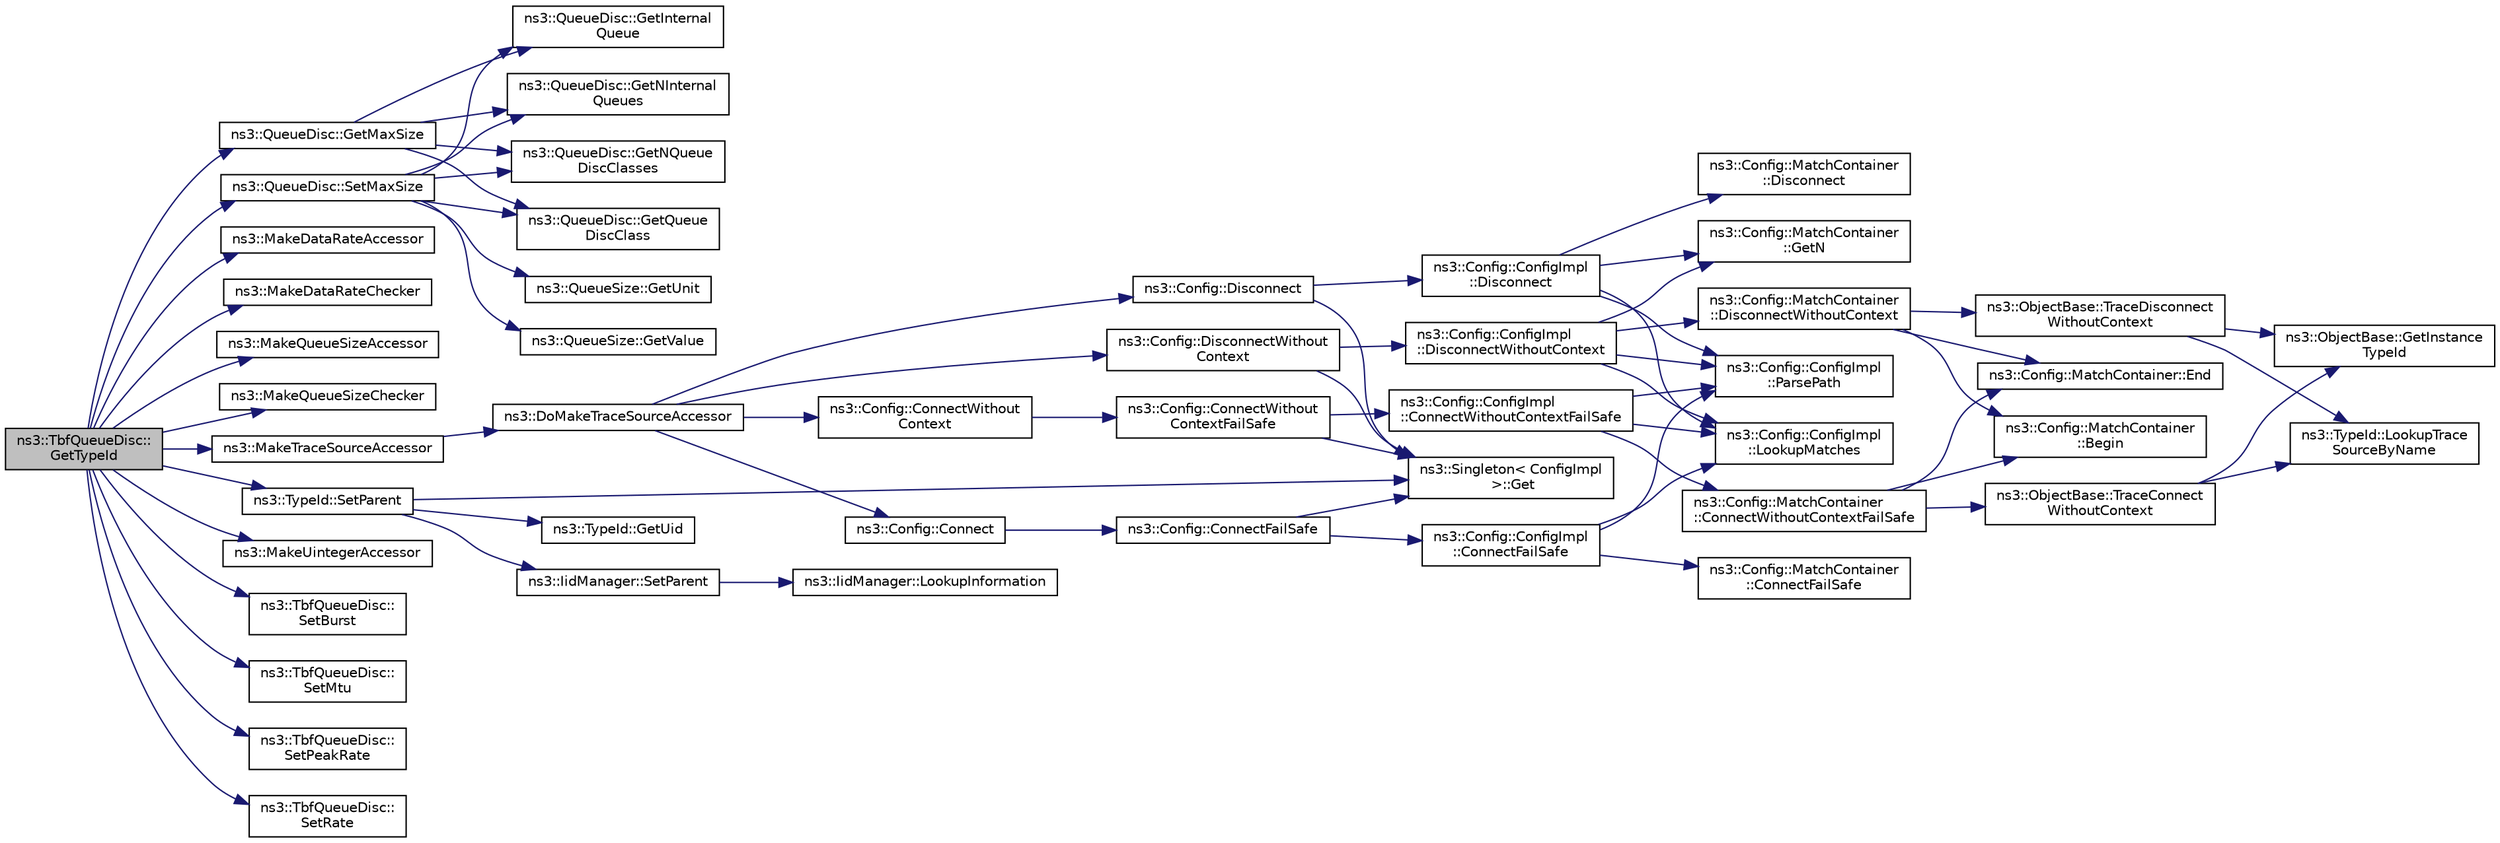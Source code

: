 digraph "ns3::TbfQueueDisc::GetTypeId"
{
 // LATEX_PDF_SIZE
  edge [fontname="Helvetica",fontsize="10",labelfontname="Helvetica",labelfontsize="10"];
  node [fontname="Helvetica",fontsize="10",shape=record];
  rankdir="LR";
  Node1 [label="ns3::TbfQueueDisc::\lGetTypeId",height=0.2,width=0.4,color="black", fillcolor="grey75", style="filled", fontcolor="black",tooltip="Get the type ID."];
  Node1 -> Node2 [color="midnightblue",fontsize="10",style="solid",fontname="Helvetica"];
  Node2 [label="ns3::QueueDisc::GetMaxSize",height=0.2,width=0.4,color="black", fillcolor="white", style="filled",URL="$classns3_1_1_queue_disc.html#a30acf59202fdbdc24b320d3500dc70d3",tooltip="Get the maximum size of the queue disc."];
  Node2 -> Node3 [color="midnightblue",fontsize="10",style="solid",fontname="Helvetica"];
  Node3 [label="ns3::QueueDisc::GetInternal\lQueue",height=0.2,width=0.4,color="black", fillcolor="white", style="filled",URL="$classns3_1_1_queue_disc.html#a41ba62e67ec4e9dda23d8eef1ab3e99b",tooltip="Get the i-th internal queue."];
  Node2 -> Node4 [color="midnightblue",fontsize="10",style="solid",fontname="Helvetica"];
  Node4 [label="ns3::QueueDisc::GetNInternal\lQueues",height=0.2,width=0.4,color="black", fillcolor="white", style="filled",URL="$classns3_1_1_queue_disc.html#ae47426b975eb58978099b9898b116802",tooltip="Get the number of internal queues."];
  Node2 -> Node5 [color="midnightblue",fontsize="10",style="solid",fontname="Helvetica"];
  Node5 [label="ns3::QueueDisc::GetNQueue\lDiscClasses",height=0.2,width=0.4,color="black", fillcolor="white", style="filled",URL="$classns3_1_1_queue_disc.html#aa43972223ab0ed4f1057f96f8e348ddf",tooltip="Get the number of queue disc classes."];
  Node2 -> Node6 [color="midnightblue",fontsize="10",style="solid",fontname="Helvetica"];
  Node6 [label="ns3::QueueDisc::GetQueue\lDiscClass",height=0.2,width=0.4,color="black", fillcolor="white", style="filled",URL="$classns3_1_1_queue_disc.html#aa41e320ffec30464ab594f5f8cc21780",tooltip="Get the i-th queue disc class."];
  Node1 -> Node7 [color="midnightblue",fontsize="10",style="solid",fontname="Helvetica"];
  Node7 [label="ns3::MakeDataRateAccessor",height=0.2,width=0.4,color="black", fillcolor="white", style="filled",URL="$group__attribute___data_rate.html#ga905aefe09d2264316577b639107673ec",tooltip="Create an AttributeAccessor for a class data member, or a lone class get functor or set method."];
  Node1 -> Node8 [color="midnightblue",fontsize="10",style="solid",fontname="Helvetica"];
  Node8 [label="ns3::MakeDataRateChecker",height=0.2,width=0.4,color="black", fillcolor="white", style="filled",URL="$group__attribute___data_rate.html#gafda8d204cd0b164a039304e98e5f9987",tooltip=" "];
  Node1 -> Node9 [color="midnightblue",fontsize="10",style="solid",fontname="Helvetica"];
  Node9 [label="ns3::MakeQueueSizeAccessor",height=0.2,width=0.4,color="black", fillcolor="white", style="filled",URL="$namespacens3.html#a6a373fd779223ef5bee77f6953a5ad0c",tooltip=" "];
  Node1 -> Node10 [color="midnightblue",fontsize="10",style="solid",fontname="Helvetica"];
  Node10 [label="ns3::MakeQueueSizeChecker",height=0.2,width=0.4,color="black", fillcolor="white", style="filled",URL="$namespacens3.html#a277d6f00f87abb5cd332213c6b0b53a8",tooltip=" "];
  Node1 -> Node11 [color="midnightblue",fontsize="10",style="solid",fontname="Helvetica"];
  Node11 [label="ns3::MakeTraceSourceAccessor",height=0.2,width=0.4,color="black", fillcolor="white", style="filled",URL="$group__tracing.html#gab21a770b9855af4e8f69f7531ea4a6b0",tooltip="Create a TraceSourceAccessor which will control access to the underlying trace source."];
  Node11 -> Node12 [color="midnightblue",fontsize="10",style="solid",fontname="Helvetica"];
  Node12 [label="ns3::DoMakeTraceSourceAccessor",height=0.2,width=0.4,color="black", fillcolor="white", style="filled",URL="$group__tracing.html#ga58e9c4db480094cef0bb8d87118146e5",tooltip="MakeTraceSourceAccessor() implementation."];
  Node12 -> Node13 [color="midnightblue",fontsize="10",style="solid",fontname="Helvetica"];
  Node13 [label="ns3::Config::Connect",height=0.2,width=0.4,color="black", fillcolor="white", style="filled",URL="$group__config.html#ga4014f151241cd0939b6cb64409605736",tooltip=" "];
  Node13 -> Node14 [color="midnightblue",fontsize="10",style="solid",fontname="Helvetica"];
  Node14 [label="ns3::Config::ConnectFailSafe",height=0.2,width=0.4,color="black", fillcolor="white", style="filled",URL="$namespacens3_1_1_config.html#aad60d6903a15881b81e982ad5312114a",tooltip="This function will attempt to find all trace sources which match the input path and will then connect..."];
  Node14 -> Node15 [color="midnightblue",fontsize="10",style="solid",fontname="Helvetica"];
  Node15 [label="ns3::Config::ConfigImpl\l::ConnectFailSafe",height=0.2,width=0.4,color="black", fillcolor="white", style="filled",URL="$classns3_1_1_config_1_1_config_impl.html#a5761c70117341e4ea296917bc095e6c0",tooltip="This function will attempt to find all trace sources which match the input path and will then connect..."];
  Node15 -> Node16 [color="midnightblue",fontsize="10",style="solid",fontname="Helvetica"];
  Node16 [label="ns3::Config::MatchContainer\l::ConnectFailSafe",height=0.2,width=0.4,color="black", fillcolor="white", style="filled",URL="$classns3_1_1_config_1_1_match_container.html#a8f3c268d2e6a9daec975497d200ec324",tooltip="Connect the specified sink to all the objects stored in this container."];
  Node15 -> Node17 [color="midnightblue",fontsize="10",style="solid",fontname="Helvetica"];
  Node17 [label="ns3::Config::ConfigImpl\l::LookupMatches",height=0.2,width=0.4,color="black", fillcolor="white", style="filled",URL="$classns3_1_1_config_1_1_config_impl.html#aef8d461e235704cdeb8a85581ba249fb",tooltip=" "];
  Node15 -> Node18 [color="midnightblue",fontsize="10",style="solid",fontname="Helvetica"];
  Node18 [label="ns3::Config::ConfigImpl\l::ParsePath",height=0.2,width=0.4,color="black", fillcolor="white", style="filled",URL="$classns3_1_1_config_1_1_config_impl.html#ab482a563857309e0e70beba3af32be71",tooltip="Break a Config path into the leading path and the last leaf token."];
  Node14 -> Node19 [color="midnightblue",fontsize="10",style="solid",fontname="Helvetica"];
  Node19 [label="ns3::Singleton\< ConfigImpl\l \>::Get",height=0.2,width=0.4,color="black", fillcolor="white", style="filled",URL="$classns3_1_1_singleton.html#a80a2cd3c25a27ea72add7a9f7a141ffa",tooltip="Get a pointer to the singleton instance."];
  Node12 -> Node20 [color="midnightblue",fontsize="10",style="solid",fontname="Helvetica"];
  Node20 [label="ns3::Config::ConnectWithout\lContext",height=0.2,width=0.4,color="black", fillcolor="white", style="filled",URL="$group__config.html#gaa2f896aa7021f95fffabc80b2ec22e08",tooltip=" "];
  Node20 -> Node21 [color="midnightblue",fontsize="10",style="solid",fontname="Helvetica"];
  Node21 [label="ns3::Config::ConnectWithout\lContextFailSafe",height=0.2,width=0.4,color="black", fillcolor="white", style="filled",URL="$namespacens3_1_1_config.html#afe7da9182a8f57ffe79c2bd0e434af50",tooltip="This function will attempt to find all trace sources which match the input path and will then connect..."];
  Node21 -> Node22 [color="midnightblue",fontsize="10",style="solid",fontname="Helvetica"];
  Node22 [label="ns3::Config::ConfigImpl\l::ConnectWithoutContextFailSafe",height=0.2,width=0.4,color="black", fillcolor="white", style="filled",URL="$classns3_1_1_config_1_1_config_impl.html#ad1c0e6cee4c741cec307733401016046",tooltip="This function will attempt to find all trace sources which match the input path and will then connect..."];
  Node22 -> Node23 [color="midnightblue",fontsize="10",style="solid",fontname="Helvetica"];
  Node23 [label="ns3::Config::MatchContainer\l::ConnectWithoutContextFailSafe",height=0.2,width=0.4,color="black", fillcolor="white", style="filled",URL="$classns3_1_1_config_1_1_match_container.html#aa6369ee36c377bef74655264ff2cde3a",tooltip="Connect the specified sink to all the objects stored in this container."];
  Node23 -> Node24 [color="midnightblue",fontsize="10",style="solid",fontname="Helvetica"];
  Node24 [label="ns3::Config::MatchContainer\l::Begin",height=0.2,width=0.4,color="black", fillcolor="white", style="filled",URL="$classns3_1_1_config_1_1_match_container.html#afdad67605b13bdcf5a45a512563d1b6c",tooltip=" "];
  Node23 -> Node25 [color="midnightblue",fontsize="10",style="solid",fontname="Helvetica"];
  Node25 [label="ns3::Config::MatchContainer::End",height=0.2,width=0.4,color="black", fillcolor="white", style="filled",URL="$classns3_1_1_config_1_1_match_container.html#a6b65ea9c9c12467bf68edd5bcfe42a6d",tooltip=" "];
  Node23 -> Node26 [color="midnightblue",fontsize="10",style="solid",fontname="Helvetica"];
  Node26 [label="ns3::ObjectBase::TraceConnect\lWithoutContext",height=0.2,width=0.4,color="black", fillcolor="white", style="filled",URL="$classns3_1_1_object_base.html#a1be45f6fd561e75dcac9dfa81b2b81e4",tooltip="Connect a TraceSource to a Callback without a context."];
  Node26 -> Node27 [color="midnightblue",fontsize="10",style="solid",fontname="Helvetica"];
  Node27 [label="ns3::ObjectBase::GetInstance\lTypeId",height=0.2,width=0.4,color="black", fillcolor="white", style="filled",URL="$classns3_1_1_object_base.html#abe5b43a6f5b99a92a4c3122db31f06fb",tooltip="Get the most derived TypeId for this Object."];
  Node26 -> Node28 [color="midnightblue",fontsize="10",style="solid",fontname="Helvetica"];
  Node28 [label="ns3::TypeId::LookupTrace\lSourceByName",height=0.2,width=0.4,color="black", fillcolor="white", style="filled",URL="$classns3_1_1_type_id.html#a9a07e9b925ebf9257c9f4f0732901502",tooltip="Find a TraceSource by name."];
  Node22 -> Node17 [color="midnightblue",fontsize="10",style="solid",fontname="Helvetica"];
  Node22 -> Node18 [color="midnightblue",fontsize="10",style="solid",fontname="Helvetica"];
  Node21 -> Node19 [color="midnightblue",fontsize="10",style="solid",fontname="Helvetica"];
  Node12 -> Node29 [color="midnightblue",fontsize="10",style="solid",fontname="Helvetica"];
  Node29 [label="ns3::Config::Disconnect",height=0.2,width=0.4,color="black", fillcolor="white", style="filled",URL="$group__config.html#ga33e975bd2ed84e3353b2a3356d90fc1d",tooltip=" "];
  Node29 -> Node30 [color="midnightblue",fontsize="10",style="solid",fontname="Helvetica"];
  Node30 [label="ns3::Config::ConfigImpl\l::Disconnect",height=0.2,width=0.4,color="black", fillcolor="white", style="filled",URL="$classns3_1_1_config_1_1_config_impl.html#abd6c7a990f229c871f8ea486d7175ead",tooltip=" "];
  Node30 -> Node31 [color="midnightblue",fontsize="10",style="solid",fontname="Helvetica"];
  Node31 [label="ns3::Config::MatchContainer\l::Disconnect",height=0.2,width=0.4,color="black", fillcolor="white", style="filled",URL="$classns3_1_1_config_1_1_match_container.html#a578a5f5f24f309ae52c44643b99943c6",tooltip=" "];
  Node30 -> Node32 [color="midnightblue",fontsize="10",style="solid",fontname="Helvetica"];
  Node32 [label="ns3::Config::MatchContainer\l::GetN",height=0.2,width=0.4,color="black", fillcolor="white", style="filled",URL="$classns3_1_1_config_1_1_match_container.html#a9e7455e824d416a6658b429165481d5f",tooltip=" "];
  Node30 -> Node17 [color="midnightblue",fontsize="10",style="solid",fontname="Helvetica"];
  Node30 -> Node18 [color="midnightblue",fontsize="10",style="solid",fontname="Helvetica"];
  Node29 -> Node19 [color="midnightblue",fontsize="10",style="solid",fontname="Helvetica"];
  Node12 -> Node33 [color="midnightblue",fontsize="10",style="solid",fontname="Helvetica"];
  Node33 [label="ns3::Config::DisconnectWithout\lContext",height=0.2,width=0.4,color="black", fillcolor="white", style="filled",URL="$group__config.html#ga9979e293cae542020fada4824d0b3702",tooltip=" "];
  Node33 -> Node34 [color="midnightblue",fontsize="10",style="solid",fontname="Helvetica"];
  Node34 [label="ns3::Config::ConfigImpl\l::DisconnectWithoutContext",height=0.2,width=0.4,color="black", fillcolor="white", style="filled",URL="$classns3_1_1_config_1_1_config_impl.html#a025bd78733149bce2e9f41ddcf9afe36",tooltip=" "];
  Node34 -> Node35 [color="midnightblue",fontsize="10",style="solid",fontname="Helvetica"];
  Node35 [label="ns3::Config::MatchContainer\l::DisconnectWithoutContext",height=0.2,width=0.4,color="black", fillcolor="white", style="filled",URL="$classns3_1_1_config_1_1_match_container.html#a3fd31a2eda5b3ae7fc88fcad86a4de06",tooltip=" "];
  Node35 -> Node24 [color="midnightblue",fontsize="10",style="solid",fontname="Helvetica"];
  Node35 -> Node25 [color="midnightblue",fontsize="10",style="solid",fontname="Helvetica"];
  Node35 -> Node36 [color="midnightblue",fontsize="10",style="solid",fontname="Helvetica"];
  Node36 [label="ns3::ObjectBase::TraceDisconnect\lWithoutContext",height=0.2,width=0.4,color="black", fillcolor="white", style="filled",URL="$classns3_1_1_object_base.html#a460d74131ef97d9d7ba79c6d70b2f304",tooltip="Disconnect from a TraceSource a Callback previously connected without a context."];
  Node36 -> Node27 [color="midnightblue",fontsize="10",style="solid",fontname="Helvetica"];
  Node36 -> Node28 [color="midnightblue",fontsize="10",style="solid",fontname="Helvetica"];
  Node34 -> Node32 [color="midnightblue",fontsize="10",style="solid",fontname="Helvetica"];
  Node34 -> Node17 [color="midnightblue",fontsize="10",style="solid",fontname="Helvetica"];
  Node34 -> Node18 [color="midnightblue",fontsize="10",style="solid",fontname="Helvetica"];
  Node33 -> Node19 [color="midnightblue",fontsize="10",style="solid",fontname="Helvetica"];
  Node1 -> Node37 [color="midnightblue",fontsize="10",style="solid",fontname="Helvetica"];
  Node37 [label="ns3::MakeUintegerAccessor",height=0.2,width=0.4,color="black", fillcolor="white", style="filled",URL="$group__attribute___uinteger.html#gab877334ef73a924b42b65179d87d7244",tooltip="Create an AttributeAccessor for a class data member, or a lone class get functor or set method."];
  Node1 -> Node38 [color="midnightblue",fontsize="10",style="solid",fontname="Helvetica"];
  Node38 [label="ns3::TbfQueueDisc::\lSetBurst",height=0.2,width=0.4,color="black", fillcolor="white", style="filled",URL="$classns3_1_1_tbf_queue_disc.html#a2b2b09e9cf4d8179f5ecccefe0d87a01",tooltip="Set the size of the first bucket in bytes."];
  Node1 -> Node39 [color="midnightblue",fontsize="10",style="solid",fontname="Helvetica"];
  Node39 [label="ns3::QueueDisc::SetMaxSize",height=0.2,width=0.4,color="black", fillcolor="white", style="filled",URL="$classns3_1_1_queue_disc.html#abd75ea268b69372beefaade33194038c",tooltip="Set the maximum size of the queue disc."];
  Node39 -> Node3 [color="midnightblue",fontsize="10",style="solid",fontname="Helvetica"];
  Node39 -> Node4 [color="midnightblue",fontsize="10",style="solid",fontname="Helvetica"];
  Node39 -> Node5 [color="midnightblue",fontsize="10",style="solid",fontname="Helvetica"];
  Node39 -> Node6 [color="midnightblue",fontsize="10",style="solid",fontname="Helvetica"];
  Node39 -> Node40 [color="midnightblue",fontsize="10",style="solid",fontname="Helvetica"];
  Node40 [label="ns3::QueueSize::GetUnit",height=0.2,width=0.4,color="black", fillcolor="white", style="filled",URL="$classns3_1_1_queue_size.html#a7c9e4dd4d2565b656c2917f93d95482e",tooltip="Get the underlying unit."];
  Node39 -> Node41 [color="midnightblue",fontsize="10",style="solid",fontname="Helvetica"];
  Node41 [label="ns3::QueueSize::GetValue",height=0.2,width=0.4,color="black", fillcolor="white", style="filled",URL="$classns3_1_1_queue_size.html#aeda8ff9a290b06b028064beb7ef0a44a",tooltip="Get the underlying value."];
  Node1 -> Node42 [color="midnightblue",fontsize="10",style="solid",fontname="Helvetica"];
  Node42 [label="ns3::TbfQueueDisc::\lSetMtu",height=0.2,width=0.4,color="black", fillcolor="white", style="filled",URL="$classns3_1_1_tbf_queue_disc.html#acf174dcc5f058cec0366764578daf50c",tooltip="Set the size of the second bucket in bytes."];
  Node1 -> Node43 [color="midnightblue",fontsize="10",style="solid",fontname="Helvetica"];
  Node43 [label="ns3::TypeId::SetParent",height=0.2,width=0.4,color="black", fillcolor="white", style="filled",URL="$classns3_1_1_type_id.html#abaaca67ab7d2471067e7c275df0f7309",tooltip="Set the parent TypeId."];
  Node43 -> Node19 [color="midnightblue",fontsize="10",style="solid",fontname="Helvetica"];
  Node43 -> Node44 [color="midnightblue",fontsize="10",style="solid",fontname="Helvetica"];
  Node44 [label="ns3::TypeId::GetUid",height=0.2,width=0.4,color="black", fillcolor="white", style="filled",URL="$classns3_1_1_type_id.html#a429535085325d6f926724771446d9047",tooltip="Get the internal id of this TypeId."];
  Node43 -> Node45 [color="midnightblue",fontsize="10",style="solid",fontname="Helvetica"];
  Node45 [label="ns3::IidManager::SetParent",height=0.2,width=0.4,color="black", fillcolor="white", style="filled",URL="$classns3_1_1_iid_manager.html#a4042931260554c907699367b6811426f",tooltip="Set the parent of a type id."];
  Node45 -> Node46 [color="midnightblue",fontsize="10",style="solid",fontname="Helvetica"];
  Node46 [label="ns3::IidManager::LookupInformation",height=0.2,width=0.4,color="black", fillcolor="white", style="filled",URL="$classns3_1_1_iid_manager.html#a84af06b798b21fa700469a3ac5f65f3f",tooltip="Retrieve the information record for a type."];
  Node1 -> Node47 [color="midnightblue",fontsize="10",style="solid",fontname="Helvetica"];
  Node47 [label="ns3::TbfQueueDisc::\lSetPeakRate",height=0.2,width=0.4,color="black", fillcolor="white", style="filled",URL="$classns3_1_1_tbf_queue_disc.html#a827f6acf8589f31852e08c34a7c9f558",tooltip="Set the rate of the tokens entering the second bucket."];
  Node1 -> Node48 [color="midnightblue",fontsize="10",style="solid",fontname="Helvetica"];
  Node48 [label="ns3::TbfQueueDisc::\lSetRate",height=0.2,width=0.4,color="black", fillcolor="white", style="filled",URL="$classns3_1_1_tbf_queue_disc.html#ac10c5c3fcc3dca2a931fbda3bf2c4754",tooltip="Set the rate of the tokens entering the first bucket."];
}
